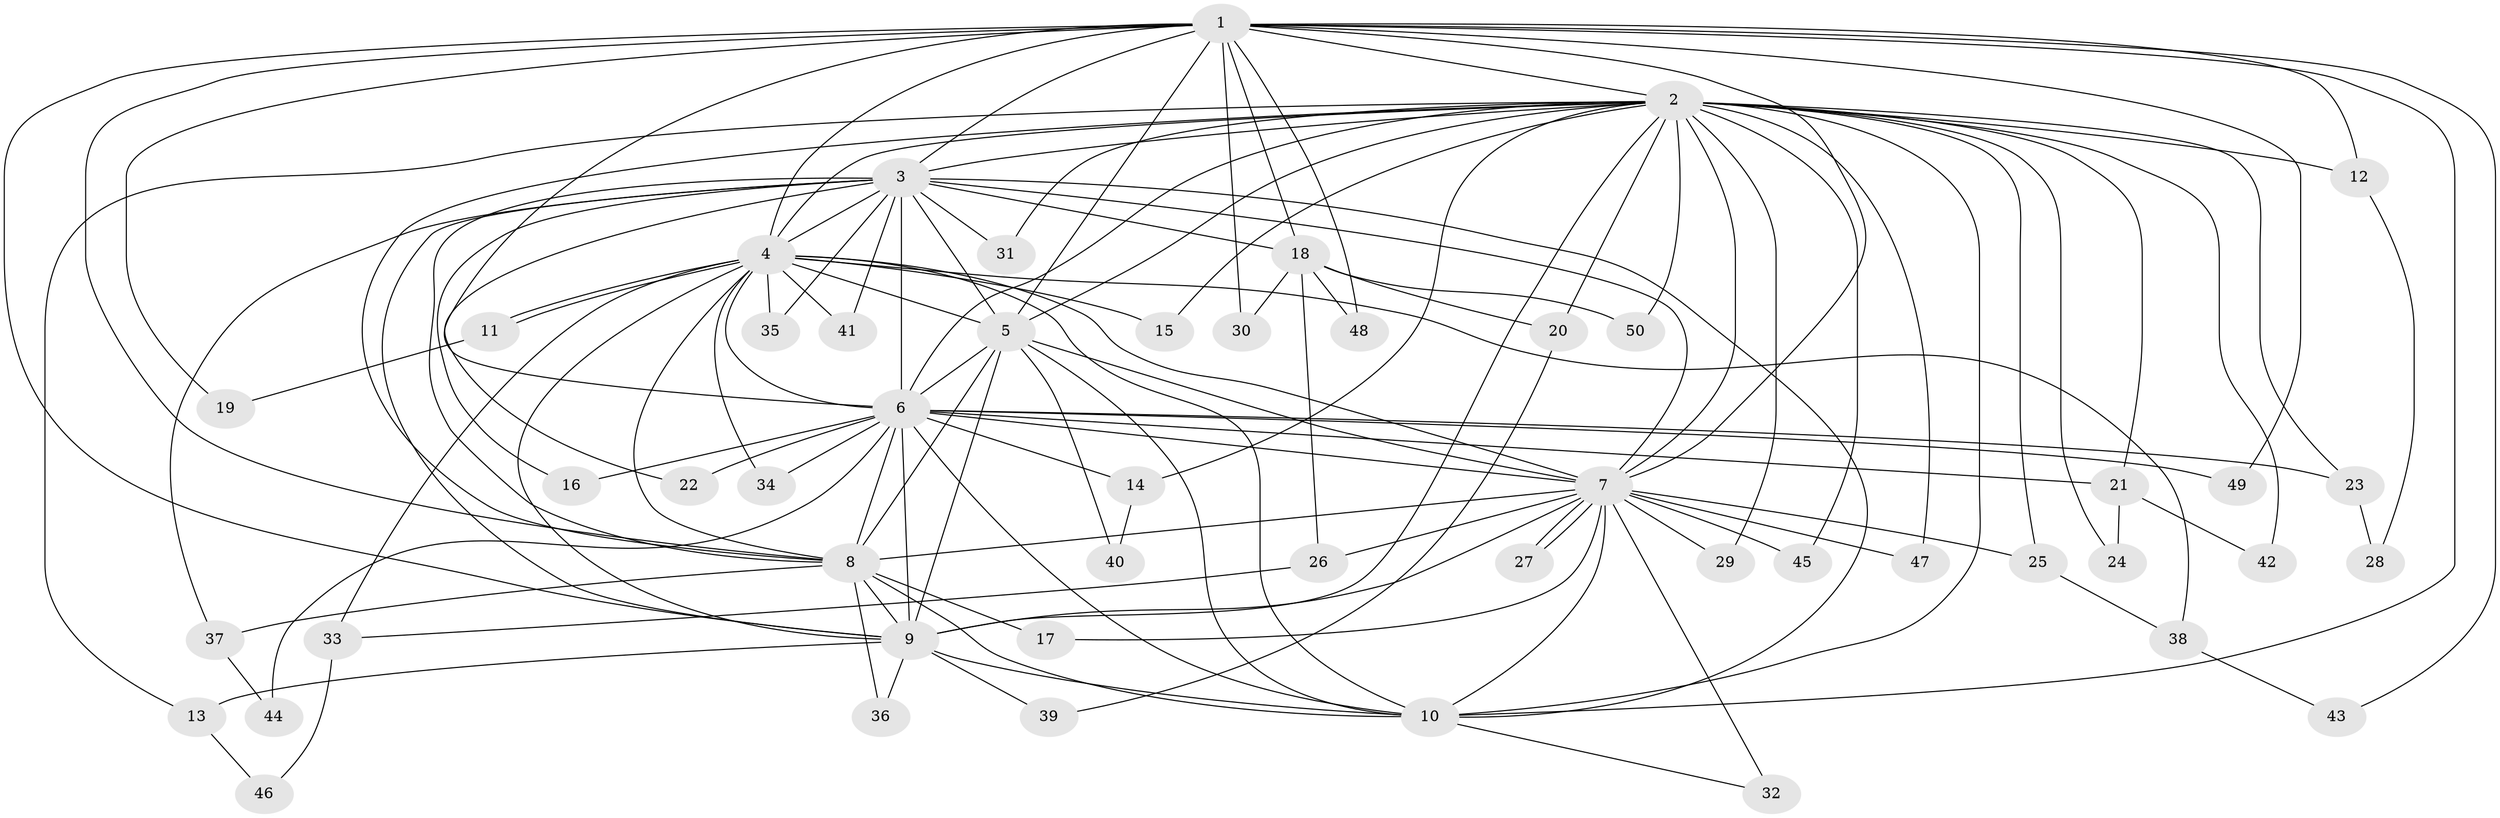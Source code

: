 // coarse degree distribution, {15: 0.05714285714285714, 19: 0.02857142857142857, 12: 0.02857142857142857, 14: 0.02857142857142857, 9: 0.02857142857142857, 16: 0.02857142857142857, 11: 0.05714285714285714, 3: 0.2, 2: 0.4857142857142857, 7: 0.02857142857142857, 4: 0.02857142857142857}
// Generated by graph-tools (version 1.1) at 2025/51/02/27/25 19:51:49]
// undirected, 50 vertices, 125 edges
graph export_dot {
graph [start="1"]
  node [color=gray90,style=filled];
  1;
  2;
  3;
  4;
  5;
  6;
  7;
  8;
  9;
  10;
  11;
  12;
  13;
  14;
  15;
  16;
  17;
  18;
  19;
  20;
  21;
  22;
  23;
  24;
  25;
  26;
  27;
  28;
  29;
  30;
  31;
  32;
  33;
  34;
  35;
  36;
  37;
  38;
  39;
  40;
  41;
  42;
  43;
  44;
  45;
  46;
  47;
  48;
  49;
  50;
  1 -- 2;
  1 -- 3;
  1 -- 4;
  1 -- 5;
  1 -- 6;
  1 -- 7;
  1 -- 8;
  1 -- 9;
  1 -- 10;
  1 -- 12;
  1 -- 18;
  1 -- 19;
  1 -- 30;
  1 -- 43;
  1 -- 48;
  1 -- 49;
  2 -- 3;
  2 -- 4;
  2 -- 5;
  2 -- 6;
  2 -- 7;
  2 -- 8;
  2 -- 9;
  2 -- 10;
  2 -- 12;
  2 -- 13;
  2 -- 14;
  2 -- 15;
  2 -- 20;
  2 -- 21;
  2 -- 23;
  2 -- 24;
  2 -- 25;
  2 -- 29;
  2 -- 31;
  2 -- 42;
  2 -- 45;
  2 -- 47;
  2 -- 50;
  3 -- 4;
  3 -- 5;
  3 -- 6;
  3 -- 7;
  3 -- 8;
  3 -- 9;
  3 -- 10;
  3 -- 16;
  3 -- 18;
  3 -- 22;
  3 -- 31;
  3 -- 35;
  3 -- 37;
  3 -- 41;
  4 -- 5;
  4 -- 6;
  4 -- 7;
  4 -- 8;
  4 -- 9;
  4 -- 10;
  4 -- 11;
  4 -- 11;
  4 -- 15;
  4 -- 33;
  4 -- 34;
  4 -- 35;
  4 -- 38;
  4 -- 41;
  5 -- 6;
  5 -- 7;
  5 -- 8;
  5 -- 9;
  5 -- 10;
  5 -- 40;
  6 -- 7;
  6 -- 8;
  6 -- 9;
  6 -- 10;
  6 -- 14;
  6 -- 16;
  6 -- 21;
  6 -- 22;
  6 -- 23;
  6 -- 34;
  6 -- 44;
  6 -- 49;
  7 -- 8;
  7 -- 9;
  7 -- 10;
  7 -- 17;
  7 -- 25;
  7 -- 26;
  7 -- 27;
  7 -- 27;
  7 -- 29;
  7 -- 32;
  7 -- 45;
  7 -- 47;
  8 -- 9;
  8 -- 10;
  8 -- 17;
  8 -- 36;
  8 -- 37;
  9 -- 10;
  9 -- 13;
  9 -- 36;
  9 -- 39;
  10 -- 32;
  11 -- 19;
  12 -- 28;
  13 -- 46;
  14 -- 40;
  18 -- 20;
  18 -- 26;
  18 -- 30;
  18 -- 48;
  18 -- 50;
  20 -- 39;
  21 -- 24;
  21 -- 42;
  23 -- 28;
  25 -- 38;
  26 -- 33;
  33 -- 46;
  37 -- 44;
  38 -- 43;
}
